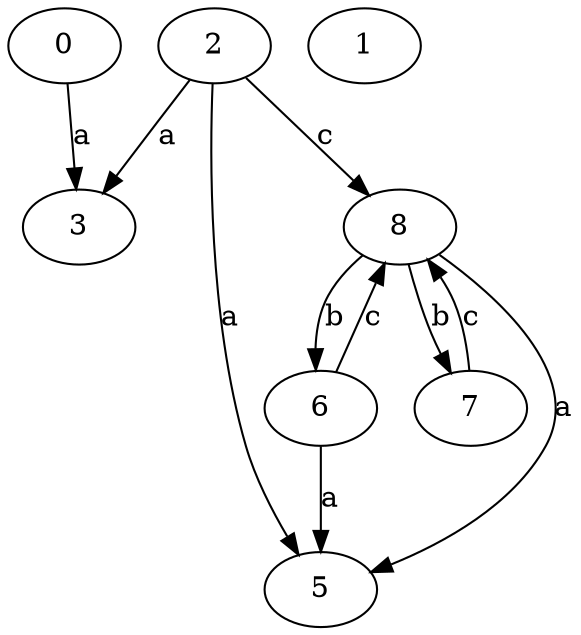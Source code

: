 strict digraph  {
3;
0;
1;
2;
5;
6;
7;
8;
0 -> 3  [label=a];
2 -> 3  [label=a];
2 -> 5  [label=a];
2 -> 8  [label=c];
6 -> 5  [label=a];
6 -> 8  [label=c];
7 -> 8  [label=c];
8 -> 5  [label=a];
8 -> 6  [label=b];
8 -> 7  [label=b];
}
